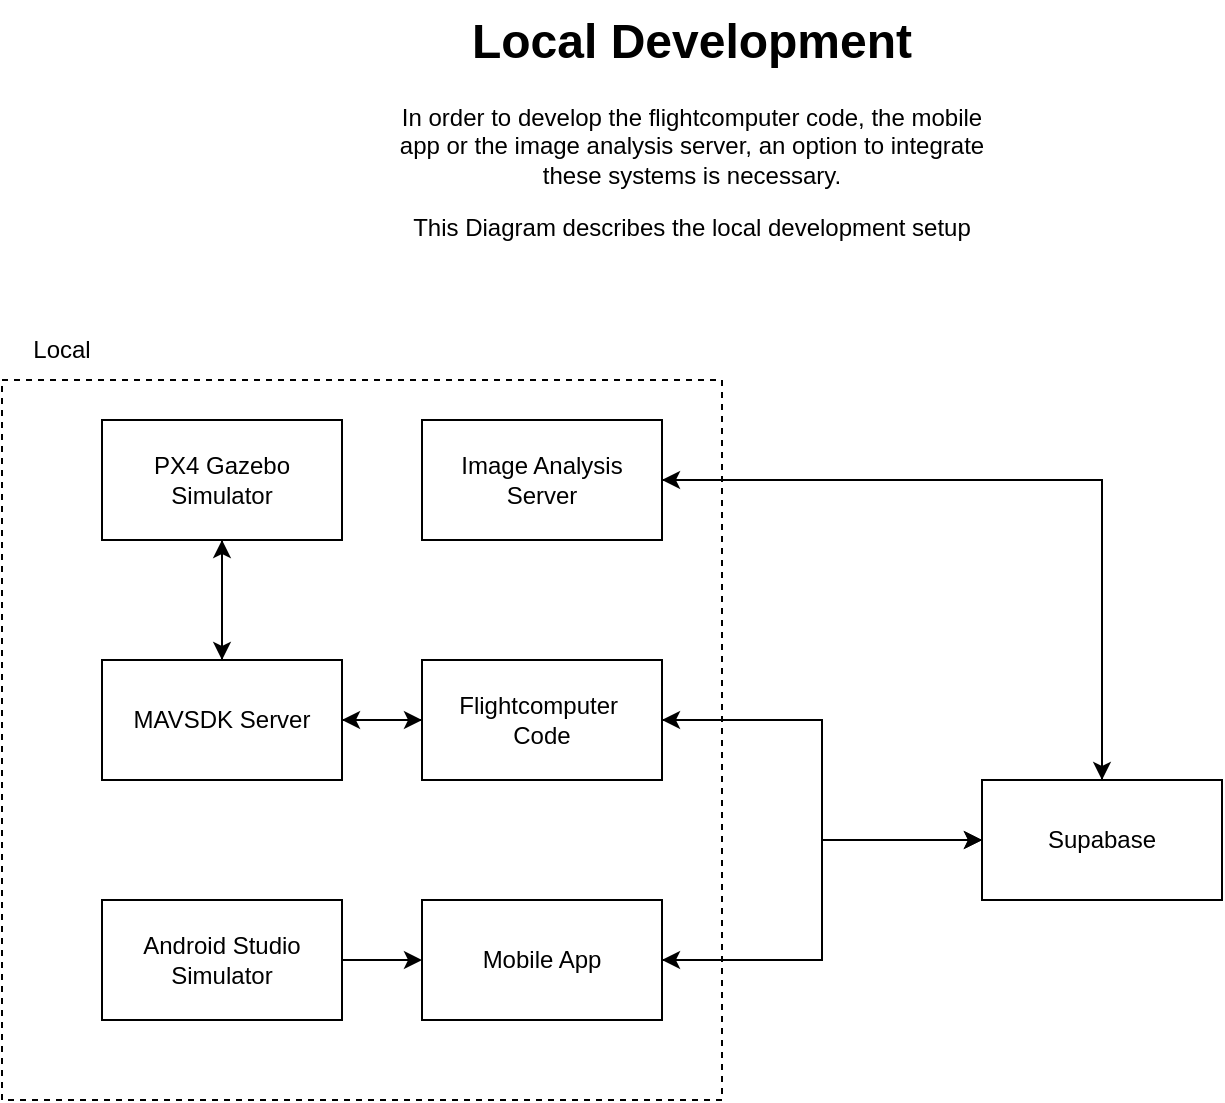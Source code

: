 <mxfile version="24.0.6" type="github">
  <diagram name="Page-1" id="SP0Z641HaMjEefX4H5Pm">
    <mxGraphModel dx="2313" dy="892" grid="1" gridSize="10" guides="1" tooltips="1" connect="1" arrows="1" fold="1" page="1" pageScale="1" pageWidth="850" pageHeight="1100" math="0" shadow="0">
      <root>
        <mxCell id="0" />
        <mxCell id="1" parent="0" />
        <mxCell id="qFjn44XNMLY__ncIcoNS-17" value="" style="rounded=0;whiteSpace=wrap;html=1;fillColor=none;dashed=1;" vertex="1" parent="1">
          <mxGeometry x="80" y="240" width="360" height="360" as="geometry" />
        </mxCell>
        <mxCell id="qFjn44XNMLY__ncIcoNS-9" style="edgeStyle=orthogonalEdgeStyle;rounded=0;orthogonalLoop=1;jettySize=auto;html=1;exitX=0.5;exitY=1;exitDx=0;exitDy=0;entryX=0.5;entryY=0;entryDx=0;entryDy=0;" edge="1" parent="1" source="qFjn44XNMLY__ncIcoNS-1" target="qFjn44XNMLY__ncIcoNS-2">
          <mxGeometry relative="1" as="geometry" />
        </mxCell>
        <mxCell id="qFjn44XNMLY__ncIcoNS-1" value="PX4 Gazebo Simulator" style="rounded=0;whiteSpace=wrap;html=1;" vertex="1" parent="1">
          <mxGeometry x="130" y="260" width="120" height="60" as="geometry" />
        </mxCell>
        <mxCell id="qFjn44XNMLY__ncIcoNS-10" style="edgeStyle=orthogonalEdgeStyle;rounded=0;orthogonalLoop=1;jettySize=auto;html=1;exitX=0.5;exitY=0;exitDx=0;exitDy=0;entryX=0.5;entryY=1;entryDx=0;entryDy=0;" edge="1" parent="1" source="qFjn44XNMLY__ncIcoNS-2" target="qFjn44XNMLY__ncIcoNS-1">
          <mxGeometry relative="1" as="geometry" />
        </mxCell>
        <mxCell id="qFjn44XNMLY__ncIcoNS-11" style="edgeStyle=orthogonalEdgeStyle;rounded=0;orthogonalLoop=1;jettySize=auto;html=1;exitX=1;exitY=0.5;exitDx=0;exitDy=0;entryX=0;entryY=0.5;entryDx=0;entryDy=0;" edge="1" parent="1" source="qFjn44XNMLY__ncIcoNS-2" target="qFjn44XNMLY__ncIcoNS-3">
          <mxGeometry relative="1" as="geometry" />
        </mxCell>
        <mxCell id="qFjn44XNMLY__ncIcoNS-2" value="MAVSDK Server" style="rounded=0;whiteSpace=wrap;html=1;" vertex="1" parent="1">
          <mxGeometry x="130" y="380" width="120" height="60" as="geometry" />
        </mxCell>
        <mxCell id="qFjn44XNMLY__ncIcoNS-12" style="edgeStyle=orthogonalEdgeStyle;rounded=0;orthogonalLoop=1;jettySize=auto;html=1;exitX=0;exitY=0.5;exitDx=0;exitDy=0;entryX=1;entryY=0.5;entryDx=0;entryDy=0;" edge="1" parent="1" source="qFjn44XNMLY__ncIcoNS-3" target="qFjn44XNMLY__ncIcoNS-2">
          <mxGeometry relative="1" as="geometry" />
        </mxCell>
        <mxCell id="qFjn44XNMLY__ncIcoNS-13" style="edgeStyle=orthogonalEdgeStyle;rounded=0;orthogonalLoop=1;jettySize=auto;html=1;exitX=1;exitY=0.5;exitDx=0;exitDy=0;entryX=0;entryY=0.5;entryDx=0;entryDy=0;" edge="1" parent="1" source="qFjn44XNMLY__ncIcoNS-3" target="qFjn44XNMLY__ncIcoNS-4">
          <mxGeometry relative="1" as="geometry" />
        </mxCell>
        <mxCell id="qFjn44XNMLY__ncIcoNS-3" value="&lt;div&gt;Flightcomputer&amp;nbsp;&lt;/div&gt;&lt;div&gt;Code&lt;/div&gt;" style="rounded=0;whiteSpace=wrap;html=1;" vertex="1" parent="1">
          <mxGeometry x="290" y="380" width="120" height="60" as="geometry" />
        </mxCell>
        <mxCell id="qFjn44XNMLY__ncIcoNS-14" style="edgeStyle=orthogonalEdgeStyle;rounded=0;orthogonalLoop=1;jettySize=auto;html=1;exitX=0;exitY=0.5;exitDx=0;exitDy=0;entryX=1;entryY=0.5;entryDx=0;entryDy=0;" edge="1" parent="1" source="qFjn44XNMLY__ncIcoNS-4" target="qFjn44XNMLY__ncIcoNS-3">
          <mxGeometry relative="1" as="geometry" />
        </mxCell>
        <mxCell id="qFjn44XNMLY__ncIcoNS-15" style="edgeStyle=orthogonalEdgeStyle;rounded=0;orthogonalLoop=1;jettySize=auto;html=1;exitX=0;exitY=0.5;exitDx=0;exitDy=0;entryX=1;entryY=0.5;entryDx=0;entryDy=0;" edge="1" parent="1" source="qFjn44XNMLY__ncIcoNS-4" target="qFjn44XNMLY__ncIcoNS-5">
          <mxGeometry relative="1" as="geometry" />
        </mxCell>
        <mxCell id="qFjn44XNMLY__ncIcoNS-22" style="edgeStyle=orthogonalEdgeStyle;rounded=0;orthogonalLoop=1;jettySize=auto;html=1;exitX=0.5;exitY=0;exitDx=0;exitDy=0;entryX=1;entryY=0.5;entryDx=0;entryDy=0;" edge="1" parent="1" source="qFjn44XNMLY__ncIcoNS-4" target="qFjn44XNMLY__ncIcoNS-20">
          <mxGeometry relative="1" as="geometry" />
        </mxCell>
        <mxCell id="qFjn44XNMLY__ncIcoNS-4" value="Supabase" style="rounded=0;whiteSpace=wrap;html=1;" vertex="1" parent="1">
          <mxGeometry x="570" y="440" width="120" height="60" as="geometry" />
        </mxCell>
        <mxCell id="qFjn44XNMLY__ncIcoNS-16" style="edgeStyle=orthogonalEdgeStyle;rounded=0;orthogonalLoop=1;jettySize=auto;html=1;exitX=1;exitY=0.5;exitDx=0;exitDy=0;entryX=0;entryY=0.5;entryDx=0;entryDy=0;" edge="1" parent="1" source="qFjn44XNMLY__ncIcoNS-5" target="qFjn44XNMLY__ncIcoNS-4">
          <mxGeometry relative="1" as="geometry" />
        </mxCell>
        <mxCell id="qFjn44XNMLY__ncIcoNS-5" value="Mobile App" style="rounded=0;whiteSpace=wrap;html=1;" vertex="1" parent="1">
          <mxGeometry x="290" y="500" width="120" height="60" as="geometry" />
        </mxCell>
        <mxCell id="qFjn44XNMLY__ncIcoNS-6" value="&lt;h1 style=&quot;margin-top: 0px;&quot;&gt;Local Development&lt;br&gt;&lt;/h1&gt;&lt;p&gt;In order to develop the flightcomputer code, the mobile app or the image analysis server, an option to integrate these systems is necessary.&lt;/p&gt;&lt;p&gt;This Diagram describes the local development setup&lt;br&gt;&lt;/p&gt;" style="text;html=1;whiteSpace=wrap;overflow=hidden;rounded=0;align=center;" vertex="1" parent="1">
          <mxGeometry x="270" y="50" width="310" height="120" as="geometry" />
        </mxCell>
        <mxCell id="qFjn44XNMLY__ncIcoNS-8" style="edgeStyle=orthogonalEdgeStyle;rounded=0;orthogonalLoop=1;jettySize=auto;html=1;exitX=1;exitY=0.5;exitDx=0;exitDy=0;entryX=0;entryY=0.5;entryDx=0;entryDy=0;" edge="1" parent="1" source="qFjn44XNMLY__ncIcoNS-7" target="qFjn44XNMLY__ncIcoNS-5">
          <mxGeometry relative="1" as="geometry" />
        </mxCell>
        <mxCell id="qFjn44XNMLY__ncIcoNS-7" value="&lt;div&gt;Android Studio&lt;/div&gt;&lt;div&gt;Simulator&lt;br&gt;&lt;/div&gt;" style="rounded=0;whiteSpace=wrap;html=1;" vertex="1" parent="1">
          <mxGeometry x="130" y="500" width="120" height="60" as="geometry" />
        </mxCell>
        <mxCell id="qFjn44XNMLY__ncIcoNS-18" value="Local" style="text;html=1;align=center;verticalAlign=middle;whiteSpace=wrap;rounded=0;" vertex="1" parent="1">
          <mxGeometry x="80" y="210" width="60" height="30" as="geometry" />
        </mxCell>
        <mxCell id="qFjn44XNMLY__ncIcoNS-21" style="edgeStyle=orthogonalEdgeStyle;rounded=0;orthogonalLoop=1;jettySize=auto;html=1;exitX=1;exitY=0.5;exitDx=0;exitDy=0;entryX=0.5;entryY=0;entryDx=0;entryDy=0;" edge="1" parent="1" source="qFjn44XNMLY__ncIcoNS-20" target="qFjn44XNMLY__ncIcoNS-4">
          <mxGeometry relative="1" as="geometry" />
        </mxCell>
        <mxCell id="qFjn44XNMLY__ncIcoNS-20" value="Image Analysis Server" style="rounded=0;whiteSpace=wrap;html=1;" vertex="1" parent="1">
          <mxGeometry x="290" y="260" width="120" height="60" as="geometry" />
        </mxCell>
      </root>
    </mxGraphModel>
  </diagram>
</mxfile>
